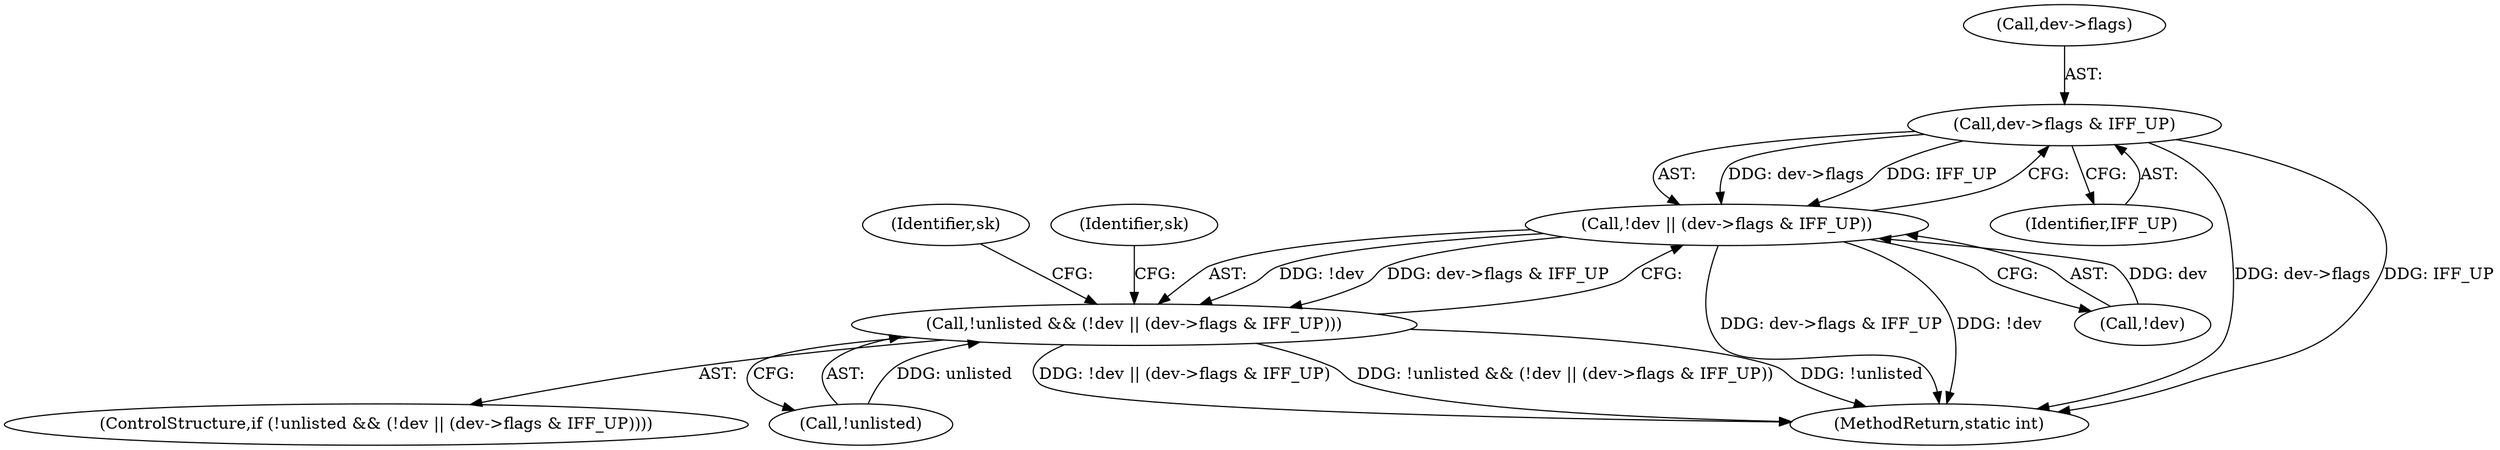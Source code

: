 digraph "0_linux_4971613c1639d8e5f102c4e797c3bf8f83a5a69e@pointer" {
"1000313" [label="(Call,dev->flags & IFF_UP)"];
"1000310" [label="(Call,!dev || (dev->flags & IFF_UP))"];
"1000307" [label="(Call,!unlisted && (!dev || (dev->flags & IFF_UP)))"];
"1000306" [label="(ControlStructure,if (!unlisted && (!dev || (dev->flags & IFF_UP))))"];
"1000325" [label="(Identifier,sk)"];
"1000317" [label="(Identifier,IFF_UP)"];
"1000320" [label="(Identifier,sk)"];
"1000346" [label="(MethodReturn,static int)"];
"1000310" [label="(Call,!dev || (dev->flags & IFF_UP))"];
"1000307" [label="(Call,!unlisted && (!dev || (dev->flags & IFF_UP)))"];
"1000314" [label="(Call,dev->flags)"];
"1000313" [label="(Call,dev->flags & IFF_UP)"];
"1000311" [label="(Call,!dev)"];
"1000308" [label="(Call,!unlisted)"];
"1000313" -> "1000310"  [label="AST: "];
"1000313" -> "1000317"  [label="CFG: "];
"1000314" -> "1000313"  [label="AST: "];
"1000317" -> "1000313"  [label="AST: "];
"1000310" -> "1000313"  [label="CFG: "];
"1000313" -> "1000346"  [label="DDG: dev->flags"];
"1000313" -> "1000346"  [label="DDG: IFF_UP"];
"1000313" -> "1000310"  [label="DDG: dev->flags"];
"1000313" -> "1000310"  [label="DDG: IFF_UP"];
"1000310" -> "1000307"  [label="AST: "];
"1000310" -> "1000311"  [label="CFG: "];
"1000311" -> "1000310"  [label="AST: "];
"1000307" -> "1000310"  [label="CFG: "];
"1000310" -> "1000346"  [label="DDG: dev->flags & IFF_UP"];
"1000310" -> "1000346"  [label="DDG: !dev"];
"1000310" -> "1000307"  [label="DDG: !dev"];
"1000310" -> "1000307"  [label="DDG: dev->flags & IFF_UP"];
"1000311" -> "1000310"  [label="DDG: dev"];
"1000307" -> "1000306"  [label="AST: "];
"1000307" -> "1000308"  [label="CFG: "];
"1000308" -> "1000307"  [label="AST: "];
"1000320" -> "1000307"  [label="CFG: "];
"1000325" -> "1000307"  [label="CFG: "];
"1000307" -> "1000346"  [label="DDG: !dev || (dev->flags & IFF_UP)"];
"1000307" -> "1000346"  [label="DDG: !unlisted && (!dev || (dev->flags & IFF_UP))"];
"1000307" -> "1000346"  [label="DDG: !unlisted"];
"1000308" -> "1000307"  [label="DDG: unlisted"];
}
